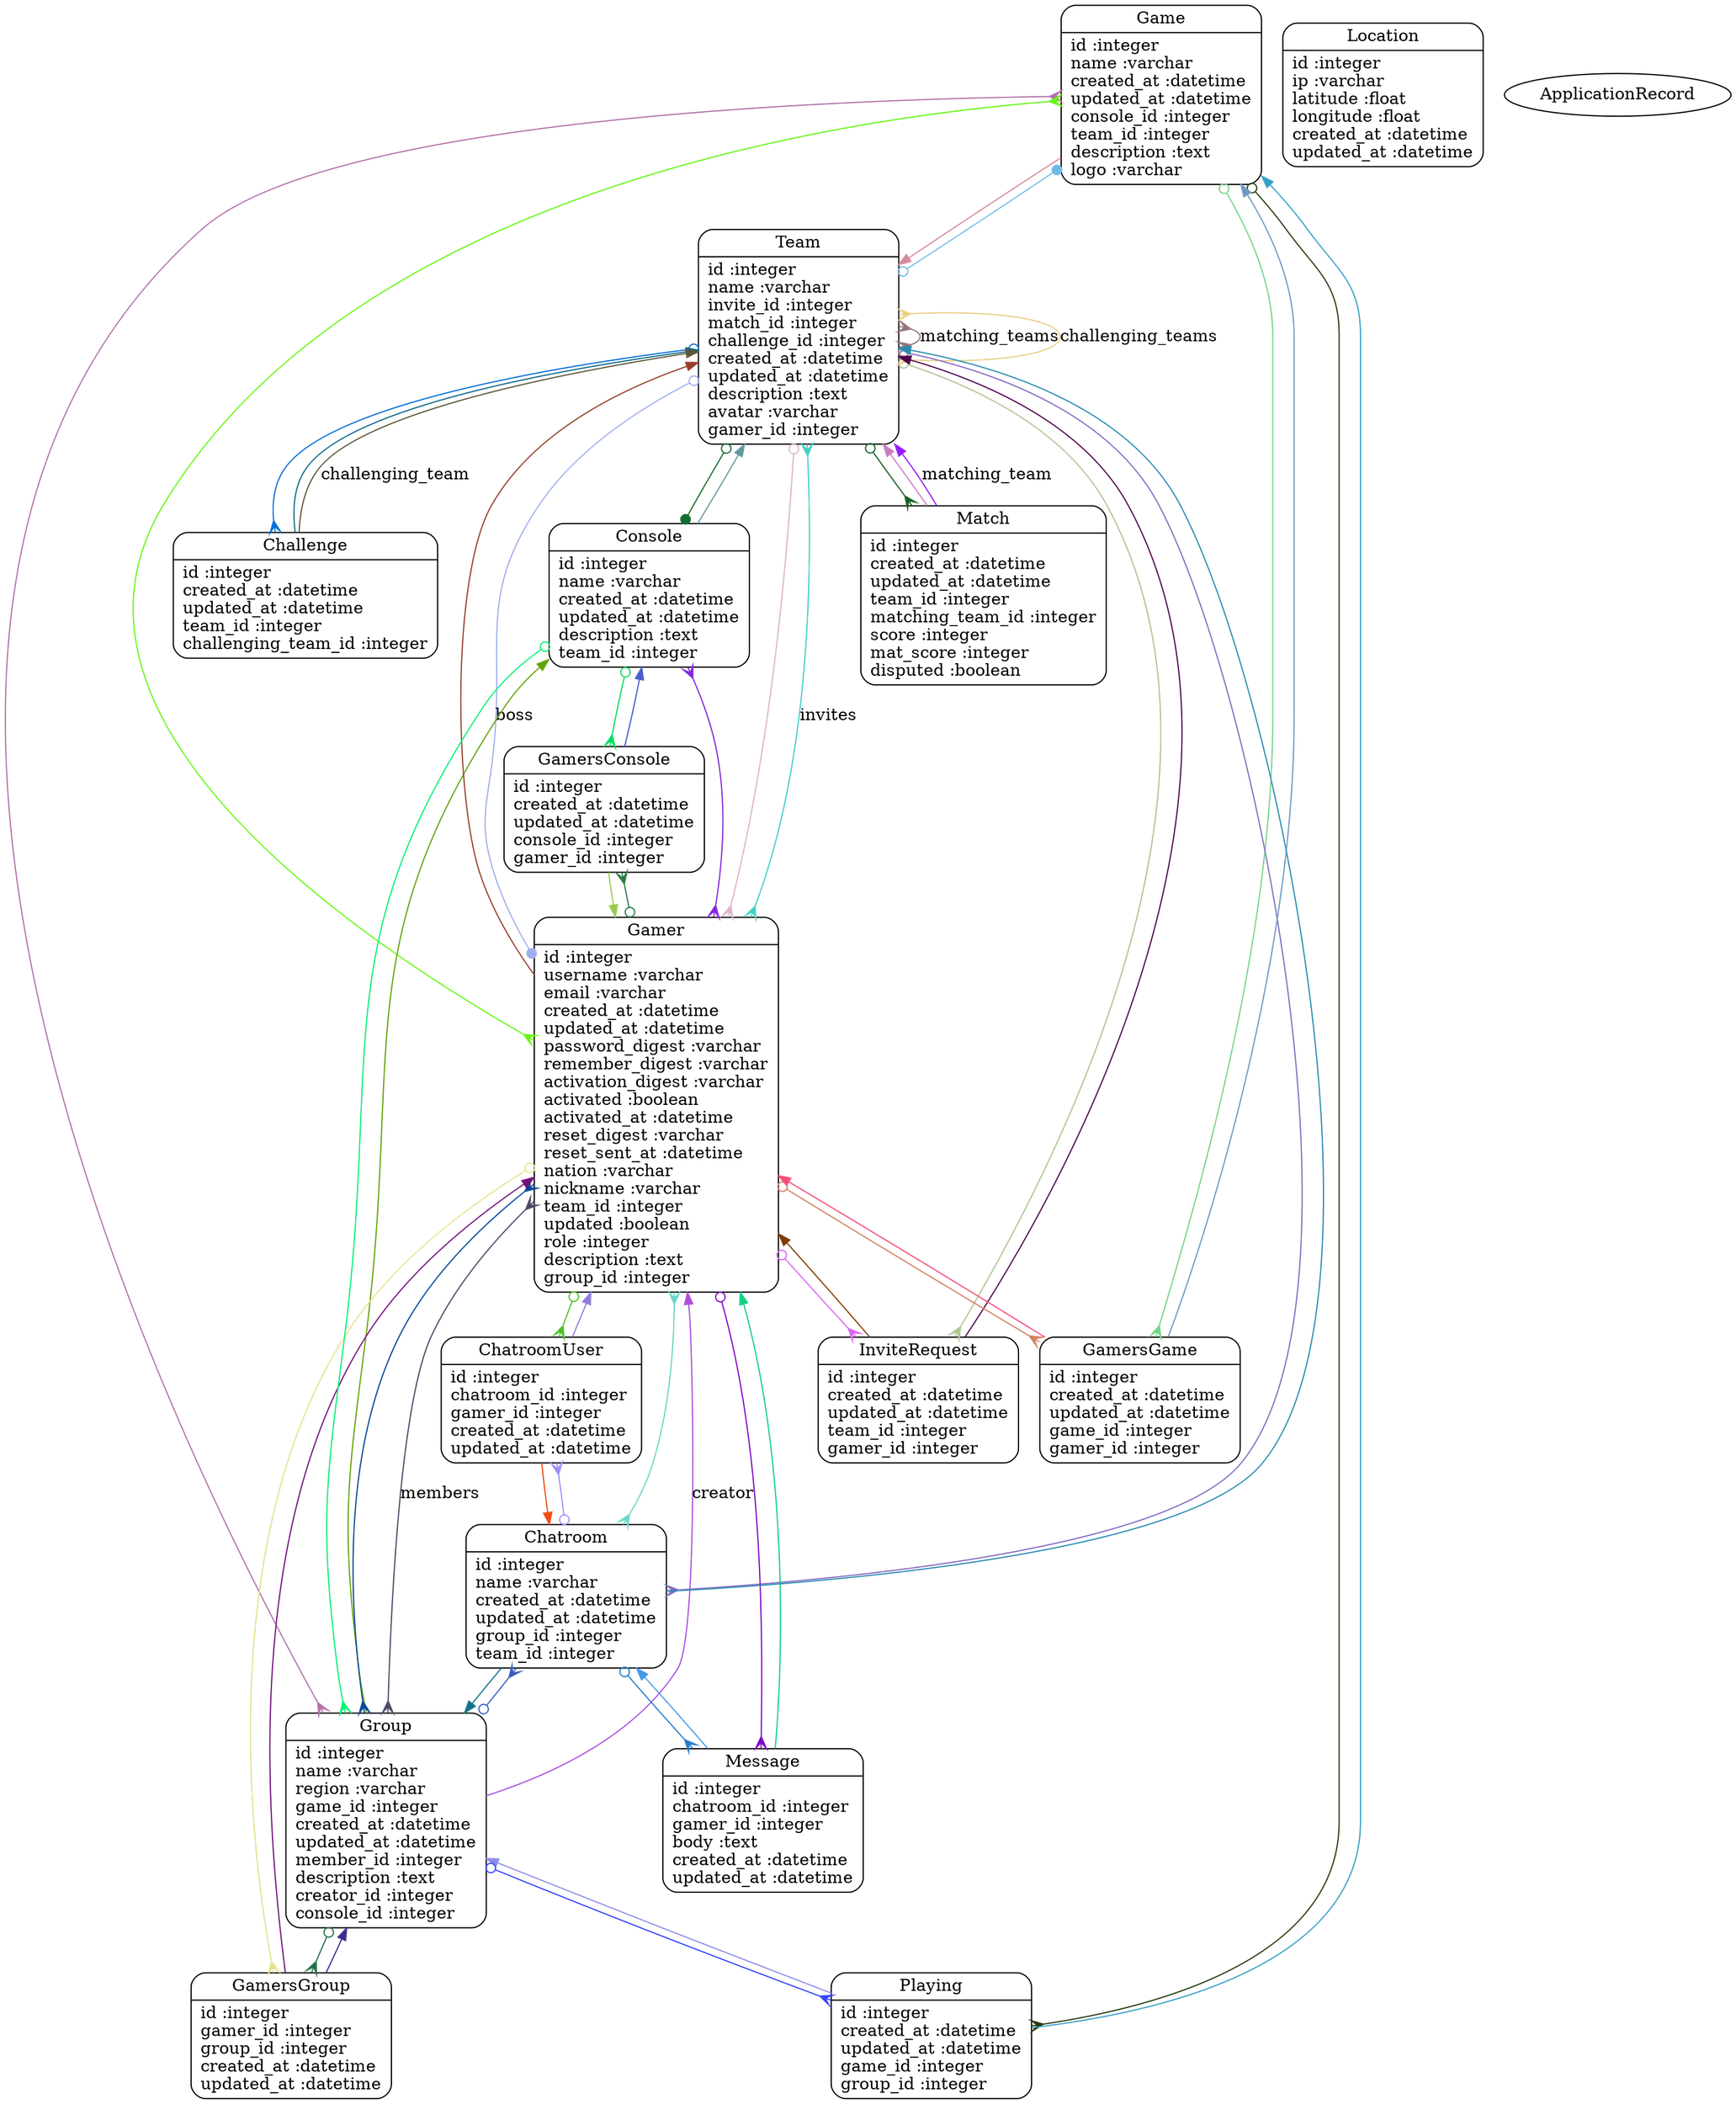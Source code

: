 digraph models_diagram {
	graph[overlap=false, splines=true, bgcolor="none"]
	"Game" [shape=Mrecord, label="{Game|id :integer\lname :varchar\lcreated_at :datetime\lupdated_at :datetime\lconsole_id :integer\lteam_id :integer\ldescription :text\llogo :varchar\l}"]
	"Match" [shape=Mrecord, label="{Match|id :integer\lcreated_at :datetime\lupdated_at :datetime\lteam_id :integer\lmatching_team_id :integer\lscore :integer\lmat_score :integer\ldisputed :boolean\l}"]
	"Team" [shape=Mrecord, label="{Team|id :integer\lname :varchar\linvite_id :integer\lmatch_id :integer\lchallenge_id :integer\lcreated_at :datetime\lupdated_at :datetime\ldescription :text\lavatar :varchar\lgamer_id :integer\l}"]
	"Message" [shape=Mrecord, label="{Message|id :integer\lchatroom_id :integer\lgamer_id :integer\lbody :text\lcreated_at :datetime\lupdated_at :datetime\l}"]
	"Location" [shape=Mrecord, label="{Location|id :integer\lip :varchar\llatitude :float\llongitude :float\lcreated_at :datetime\lupdated_at :datetime\l}"]
	"InviteRequest" [shape=Mrecord, label="{InviteRequest|id :integer\lcreated_at :datetime\lupdated_at :datetime\lteam_id :integer\lgamer_id :integer\l}"]
	"Playing" [shape=Mrecord, label="{Playing|id :integer\lcreated_at :datetime\lupdated_at :datetime\lgame_id :integer\lgroup_id :integer\l}"]
	"Group" [shape=Mrecord, label="{Group|id :integer\lname :varchar\lregion :varchar\lgame_id :integer\lcreated_at :datetime\lupdated_at :datetime\lmember_id :integer\ldescription :text\lcreator_id :integer\lconsole_id :integer\l}"]
	"Gamer" [shape=Mrecord, label="{Gamer|id :integer\lusername :varchar\lemail :varchar\lcreated_at :datetime\lupdated_at :datetime\lpassword_digest :varchar\lremember_digest :varchar\lactivation_digest :varchar\lactivated :boolean\lactivated_at :datetime\lreset_digest :varchar\lreset_sent_at :datetime\lnation :varchar\lnickname :varchar\lteam_id :integer\lupdated :boolean\lrole :integer\ldescription :text\lgroup_id :integer\l}"]
	"Challenge" [shape=Mrecord, label="{Challenge|id :integer\lcreated_at :datetime\lupdated_at :datetime\lteam_id :integer\lchallenging_team_id :integer\l}"]
	"GamersGroup" [shape=Mrecord, label="{GamersGroup|id :integer\lgamer_id :integer\lgroup_id :integer\lcreated_at :datetime\lupdated_at :datetime\l}"]
	"GamersGame" [shape=Mrecord, label="{GamersGame|id :integer\lcreated_at :datetime\lupdated_at :datetime\lgame_id :integer\lgamer_id :integer\l}"]
	"GamersConsole" [shape=Mrecord, label="{GamersConsole|id :integer\lcreated_at :datetime\lupdated_at :datetime\lconsole_id :integer\lgamer_id :integer\l}"]
	"ApplicationRecord" []
	"Chatroom" [shape=Mrecord, label="{Chatroom|id :integer\lname :varchar\lcreated_at :datetime\lupdated_at :datetime\lgroup_id :integer\lteam_id :integer\l}"]
	"Console" [shape=Mrecord, label="{Console|id :integer\lname :varchar\lcreated_at :datetime\lupdated_at :datetime\ldescription :text\lteam_id :integer\l}"]
	"ChatroomUser" [shape=Mrecord, label="{ChatroomUser|id :integer\lchatroom_id :integer\lgamer_id :integer\lcreated_at :datetime\lupdated_at :datetime\l}"]
	"Game" -> "Team" [arrowtail=none, arrowhead=normal, dir=both color="#D38999"]
	"Game" -> "Playing" [arrowtail=odot, arrowhead=crow, dir=both color="#24390A"]
	"Game" -> "Group" [arrowtail=crow, arrowhead=crow, dir=both color="#B270A9"]
	"Game" -> "GamersGame" [arrowtail=odot, arrowhead=crow, dir=both color="#73D286"]
	"Game" -> "Gamer" [arrowtail=crow, arrowhead=crow, dir=both color="#65F514"]
	"Match" -> "Team" [arrowtail=none, arrowhead=normal, dir=both color="#C87DC2"]
	"Match" -> "Team" [label="matching_team", arrowtail=none, arrowhead=normal, dir=both color="#941AFC"]
	"Team" -> "Chatroom" [arrowtail=odot, arrowhead=crow, dir=both color="#8568C0"]
	"Team" -> "Gamer" [label="boss", arrowtail=odot, arrowhead=dot, dir=both color="#9DADED"]
	"Team" -> "Gamer" [arrowtail=odot, arrowhead=crow, dir=both color="#DBB3CD"]
	"Team" -> "Console" [arrowtail=odot, arrowhead=dot, dir=both color="#156C2F"]
	"Team" -> "Game" [arrowtail=odot, arrowhead=dot, dir=both color="#6FBAE4"]
	"Team" -> "InviteRequest" [arrowtail=odot, arrowhead=crow, dir=both color="#ADC291"]
	"Team" -> "Gamer" [label="invites", arrowtail=crow, arrowhead=crow, dir=both color="#40CFC4"]
	"Team" -> "Match" [arrowtail=odot, arrowhead=crow, dir=both color="#146021"]
	"Team" -> "Team" [label="matching_teams", arrowtail=crow, arrowhead=crow, dir=both color="#907177"]
	"Team" -> "Challenge" [arrowtail=odot, arrowhead=crow, dir=both color="#046ED6"]
	"Team" -> "Team" [label="challenging_teams", arrowtail=crow, arrowhead=crow, dir=both color="#EACD85"]
	"Message" -> "Chatroom" [arrowtail=none, arrowhead=normal, dir=both color="#4498E7"]
	"Message" -> "Gamer" [arrowtail=none, arrowhead=normal, dir=both color="#12D082"]
	"InviteRequest" -> "Gamer" [arrowtail=none, arrowhead=normal, dir=both color="#813B04"]
	"InviteRequest" -> "Team" [arrowtail=none, arrowhead=normal, dir=both color="#4D054C"]
	"Playing" -> "Game" [arrowtail=none, arrowhead=normal, dir=both color="#339FC3"]
	"Playing" -> "Group" [arrowtail=none, arrowhead=normal, dir=both color="#8D8DE7"]
	"Group" -> "Chatroom" [arrowtail=odot, arrowhead=crow, dir=both color="#3C5BBF"]
	"Group" -> "Playing" [arrowtail=odot, arrowhead=crow, dir=both color="#3542FC"]
	"Group" -> "GamersGroup" [arrowtail=odot, arrowhead=crow, dir=both color="#1F7147"]
	"Group" -> "Gamer" [label="members", arrowtail=crow, arrowhead=crow, dir=both color="#494864"]
	"Group" -> "Gamer" [label="creator", arrowtail=none, arrowhead=normal, dir=both color="#AA4CDE"]
	"Group" -> "Console" [arrowtail=none, arrowhead=normal, dir=both color="#62A10B"]
	"Gamer" -> "ChatroomUser" [arrowtail=odot, arrowhead=crow, dir=both color="#4EC026"]
	"Gamer" -> "Chatroom" [arrowtail=crow, arrowhead=crow, dir=both color="#69D5C7"]
	"Gamer" -> "Message" [arrowtail=odot, arrowhead=crow, dir=both color="#7F05C6"]
	"Gamer" -> "GamersGroup" [arrowtail=odot, arrowhead=crow, dir=both color="#E5DF8C"]
	"Gamer" -> "Group" [arrowtail=crow, arrowhead=crow, dir=both color="#074695"]
	"Gamer" -> "Team" [arrowtail=none, arrowhead=normal, dir=both color="#953E2A"]
	"Gamer" -> "InviteRequest" [arrowtail=odot, arrowhead=crow, dir=both color="#D665F6"]
	"Gamer" -> "GamersConsole" [arrowtail=odot, arrowhead=crow, dir=both color="#287A47"]
	"Gamer" -> "Console" [arrowtail=crow, arrowhead=crow, dir=both color="#8527D9"]
	"Gamer" -> "GamersGame" [arrowtail=odot, arrowhead=crow, dir=both color="#CE7F62"]
	"Challenge" -> "Team" [arrowtail=none, arrowhead=normal, dir=both color="#0E6A89"]
	"Challenge" -> "Team" [label="challenging_team", arrowtail=none, arrowhead=normal, dir=both color="#5D5635"]
	"GamersGroup" -> "Gamer" [arrowtail=none, arrowhead=normal, dir=both color="#71107C"]
	"GamersGroup" -> "Group" [arrowtail=none, arrowhead=normal, dir=both color="#3E2B8F"]
	"GamersGame" -> "Gamer" [arrowtail=none, arrowhead=normal, dir=both color="#F44D75"]
	"GamersGame" -> "Game" [arrowtail=none, arrowhead=normal, dir=both color="#6D97C1"]
	"GamersConsole" -> "Gamer" [arrowtail=none, arrowhead=normal, dir=both color="#98C94C"]
	"GamersConsole" -> "Console" [arrowtail=none, arrowhead=normal, dir=both color="#495CC9"]
	"Chatroom" -> "ChatroomUser" [arrowtail=odot, arrowhead=crow, dir=both color="#9D8FF9"]
	"Chatroom" -> "Message" [arrowtail=odot, arrowhead=crow, dir=both color="#227AC8"]
	"Chatroom" -> "Group" [arrowtail=none, arrowhead=normal, dir=both color="#14728C"]
	"Chatroom" -> "Team" [arrowtail=none, arrowhead=normal, dir=both color="#288AB0"]
	"Console" -> "Team" [arrowtail=none, arrowhead=normal, dir=both color="#63979D"]
	"Console" -> "Group" [arrowtail=odot, arrowhead=crow, dir=both color="#06EF75"]
	"Console" -> "GamersConsole" [arrowtail=odot, arrowhead=crow, dir=both color="#0ADA61"]
	"ChatroomUser" -> "Chatroom" [arrowtail=none, arrowhead=normal, dir=both color="#F24911"]
	"ChatroomUser" -> "Gamer" [arrowtail=none, arrowhead=normal, dir=both color="#8F7CD8"]
}
